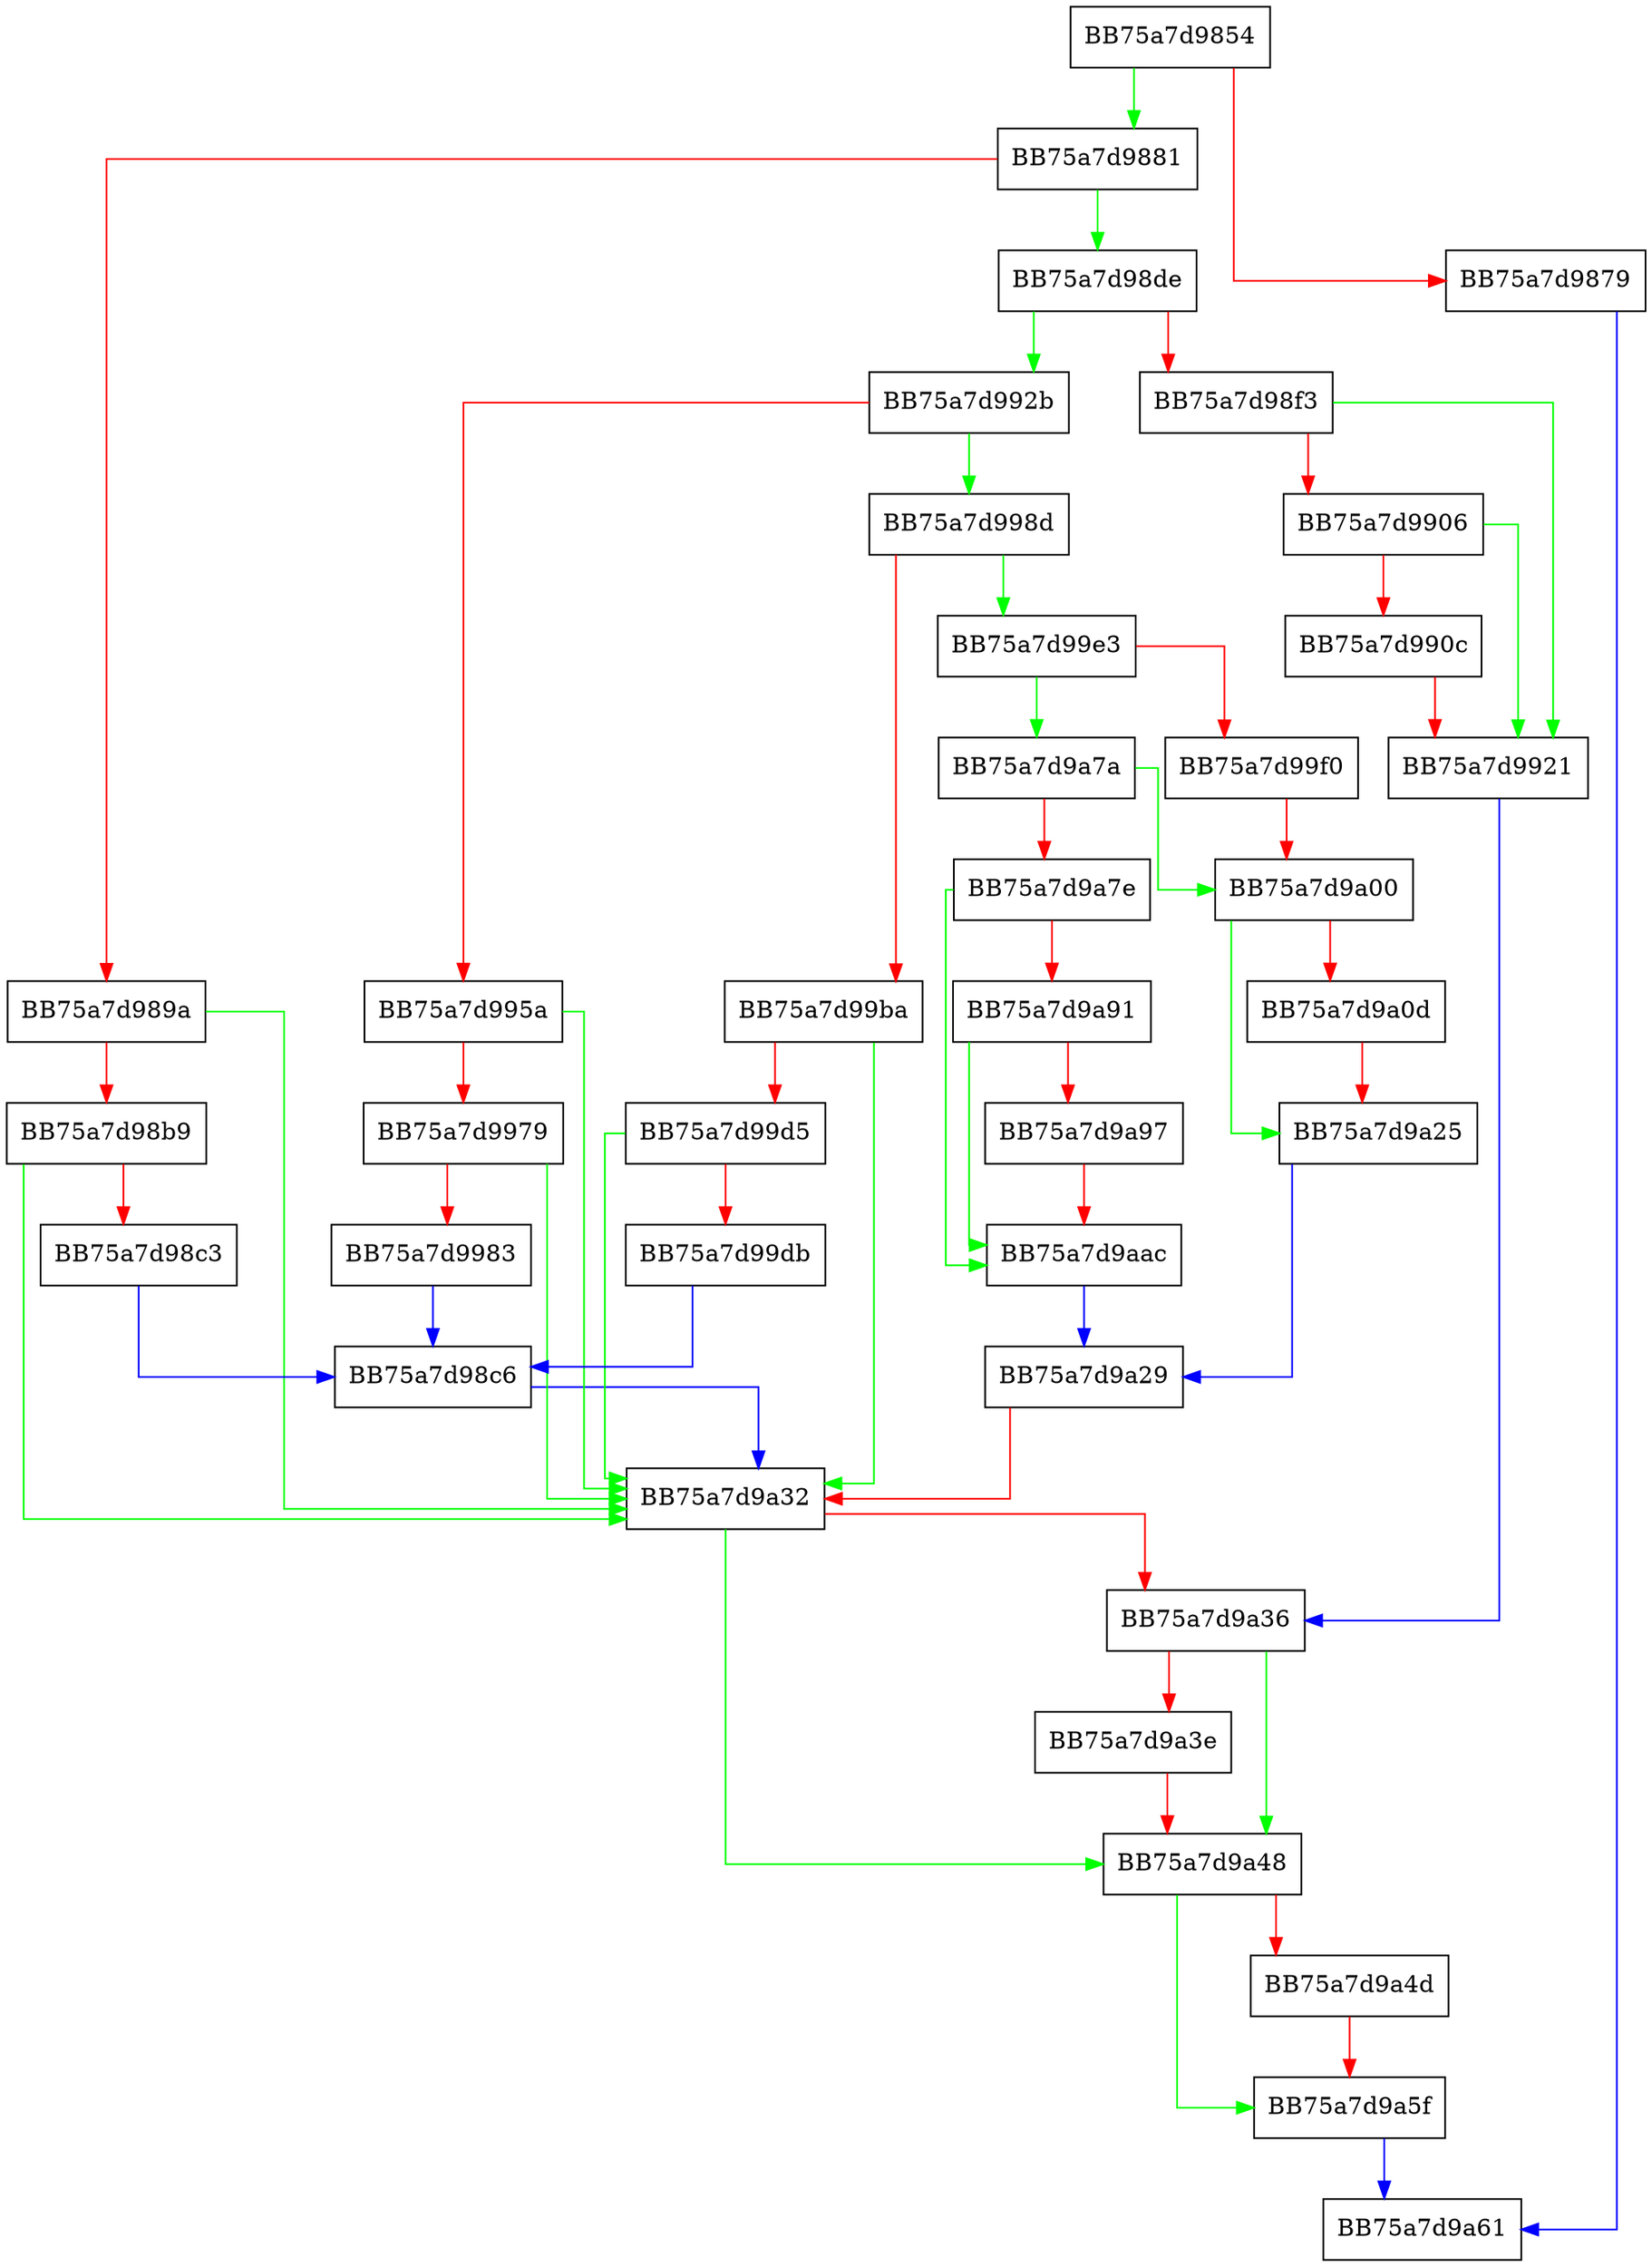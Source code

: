 digraph GetHiveLock {
  node [shape="box"];
  graph [splines=ortho];
  BB75a7d9854 -> BB75a7d9881 [color="green"];
  BB75a7d9854 -> BB75a7d9879 [color="red"];
  BB75a7d9879 -> BB75a7d9a61 [color="blue"];
  BB75a7d9881 -> BB75a7d98de [color="green"];
  BB75a7d9881 -> BB75a7d989a [color="red"];
  BB75a7d989a -> BB75a7d9a32 [color="green"];
  BB75a7d989a -> BB75a7d98b9 [color="red"];
  BB75a7d98b9 -> BB75a7d9a32 [color="green"];
  BB75a7d98b9 -> BB75a7d98c3 [color="red"];
  BB75a7d98c3 -> BB75a7d98c6 [color="blue"];
  BB75a7d98c6 -> BB75a7d9a32 [color="blue"];
  BB75a7d98de -> BB75a7d992b [color="green"];
  BB75a7d98de -> BB75a7d98f3 [color="red"];
  BB75a7d98f3 -> BB75a7d9921 [color="green"];
  BB75a7d98f3 -> BB75a7d9906 [color="red"];
  BB75a7d9906 -> BB75a7d9921 [color="green"];
  BB75a7d9906 -> BB75a7d990c [color="red"];
  BB75a7d990c -> BB75a7d9921 [color="red"];
  BB75a7d9921 -> BB75a7d9a36 [color="blue"];
  BB75a7d992b -> BB75a7d998d [color="green"];
  BB75a7d992b -> BB75a7d995a [color="red"];
  BB75a7d995a -> BB75a7d9a32 [color="green"];
  BB75a7d995a -> BB75a7d9979 [color="red"];
  BB75a7d9979 -> BB75a7d9a32 [color="green"];
  BB75a7d9979 -> BB75a7d9983 [color="red"];
  BB75a7d9983 -> BB75a7d98c6 [color="blue"];
  BB75a7d998d -> BB75a7d99e3 [color="green"];
  BB75a7d998d -> BB75a7d99ba [color="red"];
  BB75a7d99ba -> BB75a7d9a32 [color="green"];
  BB75a7d99ba -> BB75a7d99d5 [color="red"];
  BB75a7d99d5 -> BB75a7d9a32 [color="green"];
  BB75a7d99d5 -> BB75a7d99db [color="red"];
  BB75a7d99db -> BB75a7d98c6 [color="blue"];
  BB75a7d99e3 -> BB75a7d9a7a [color="green"];
  BB75a7d99e3 -> BB75a7d99f0 [color="red"];
  BB75a7d99f0 -> BB75a7d9a00 [color="red"];
  BB75a7d9a00 -> BB75a7d9a25 [color="green"];
  BB75a7d9a00 -> BB75a7d9a0d [color="red"];
  BB75a7d9a0d -> BB75a7d9a25 [color="red"];
  BB75a7d9a25 -> BB75a7d9a29 [color="blue"];
  BB75a7d9a29 -> BB75a7d9a32 [color="red"];
  BB75a7d9a32 -> BB75a7d9a48 [color="green"];
  BB75a7d9a32 -> BB75a7d9a36 [color="red"];
  BB75a7d9a36 -> BB75a7d9a48 [color="green"];
  BB75a7d9a36 -> BB75a7d9a3e [color="red"];
  BB75a7d9a3e -> BB75a7d9a48 [color="red"];
  BB75a7d9a48 -> BB75a7d9a5f [color="green"];
  BB75a7d9a48 -> BB75a7d9a4d [color="red"];
  BB75a7d9a4d -> BB75a7d9a5f [color="red"];
  BB75a7d9a5f -> BB75a7d9a61 [color="blue"];
  BB75a7d9a7a -> BB75a7d9a00 [color="green"];
  BB75a7d9a7a -> BB75a7d9a7e [color="red"];
  BB75a7d9a7e -> BB75a7d9aac [color="green"];
  BB75a7d9a7e -> BB75a7d9a91 [color="red"];
  BB75a7d9a91 -> BB75a7d9aac [color="green"];
  BB75a7d9a91 -> BB75a7d9a97 [color="red"];
  BB75a7d9a97 -> BB75a7d9aac [color="red"];
  BB75a7d9aac -> BB75a7d9a29 [color="blue"];
}